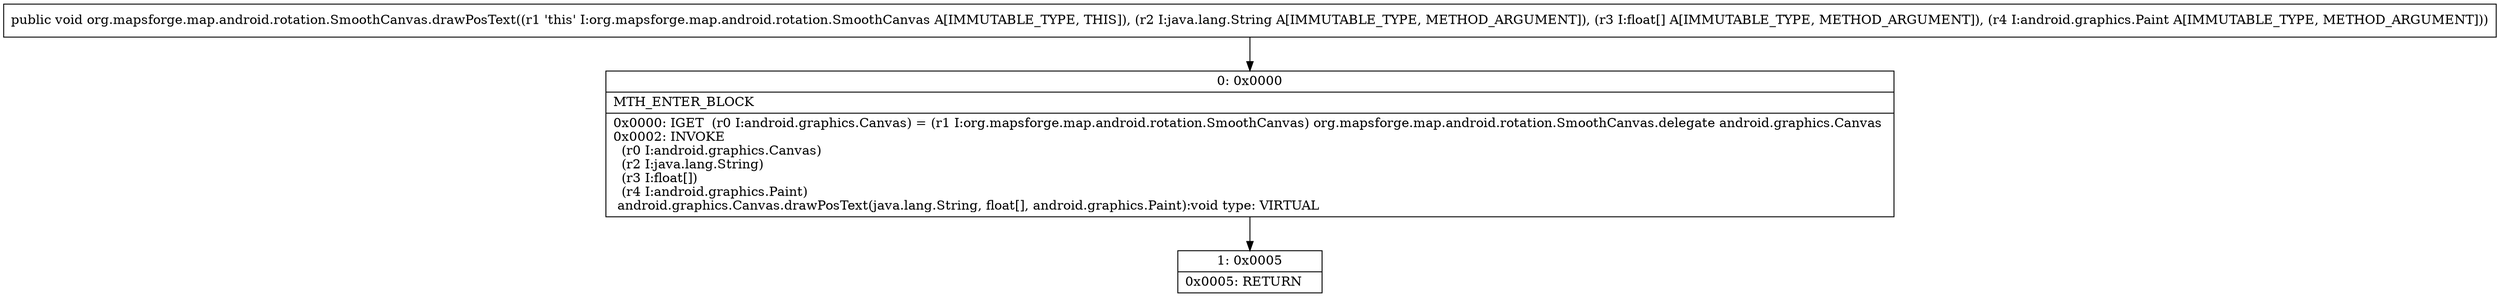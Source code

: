 digraph "CFG fororg.mapsforge.map.android.rotation.SmoothCanvas.drawPosText(Ljava\/lang\/String;[FLandroid\/graphics\/Paint;)V" {
Node_0 [shape=record,label="{0\:\ 0x0000|MTH_ENTER_BLOCK\l|0x0000: IGET  (r0 I:android.graphics.Canvas) = (r1 I:org.mapsforge.map.android.rotation.SmoothCanvas) org.mapsforge.map.android.rotation.SmoothCanvas.delegate android.graphics.Canvas \l0x0002: INVOKE  \l  (r0 I:android.graphics.Canvas)\l  (r2 I:java.lang.String)\l  (r3 I:float[])\l  (r4 I:android.graphics.Paint)\l android.graphics.Canvas.drawPosText(java.lang.String, float[], android.graphics.Paint):void type: VIRTUAL \l}"];
Node_1 [shape=record,label="{1\:\ 0x0005|0x0005: RETURN   \l}"];
MethodNode[shape=record,label="{public void org.mapsforge.map.android.rotation.SmoothCanvas.drawPosText((r1 'this' I:org.mapsforge.map.android.rotation.SmoothCanvas A[IMMUTABLE_TYPE, THIS]), (r2 I:java.lang.String A[IMMUTABLE_TYPE, METHOD_ARGUMENT]), (r3 I:float[] A[IMMUTABLE_TYPE, METHOD_ARGUMENT]), (r4 I:android.graphics.Paint A[IMMUTABLE_TYPE, METHOD_ARGUMENT])) }"];
MethodNode -> Node_0;
Node_0 -> Node_1;
}

